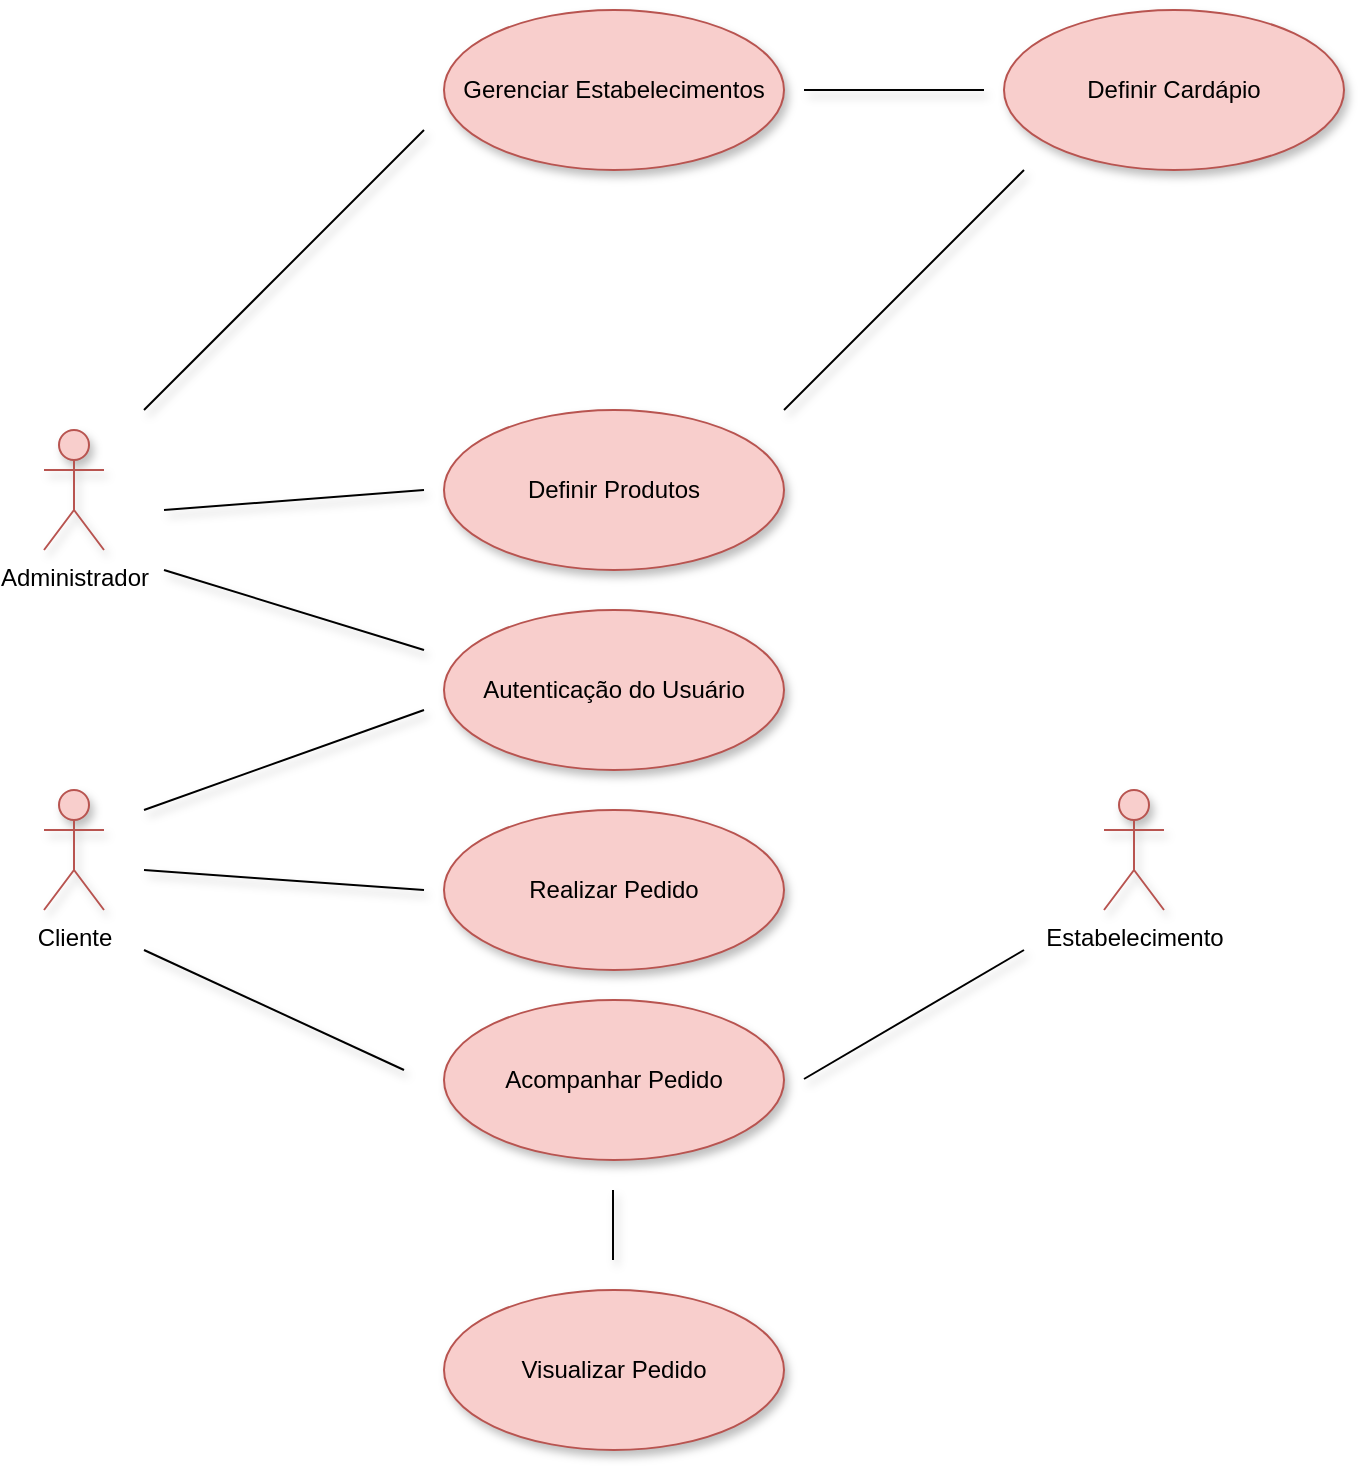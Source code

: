 <mxfile version="15.8.7" type="device"><diagram id="2KZBjrkR5MoLDSIwQQXS" name="Página-1"><mxGraphModel dx="2062" dy="857" grid="1" gridSize="10" guides="1" tooltips="1" connect="1" arrows="1" fold="1" page="1" pageScale="1" pageWidth="827" pageHeight="1169" math="0" shadow="0"><root><mxCell id="0"/><mxCell id="1" parent="0"/><mxCell id="pY1yQm340hQGfxyEDE4m-1" value="Administrador" style="shape=umlActor;verticalLabelPosition=bottom;verticalAlign=top;html=1;outlineConnect=0;fillColor=#f8cecc;strokeColor=#b85450;shadow=1;" vertex="1" parent="1"><mxGeometry x="110" y="300" width="30" height="60" as="geometry"/></mxCell><mxCell id="pY1yQm340hQGfxyEDE4m-6" value="Autenticação do Usuário" style="ellipse;whiteSpace=wrap;html=1;fillColor=#f8cecc;strokeColor=#b85450;shadow=1;" vertex="1" parent="1"><mxGeometry x="310" y="390" width="170" height="80" as="geometry"/></mxCell><mxCell id="pY1yQm340hQGfxyEDE4m-8" value="Acompanhar Pedido" style="ellipse;whiteSpace=wrap;html=1;fillColor=#f8cecc;strokeColor=#b85450;shadow=1;" vertex="1" parent="1"><mxGeometry x="310" y="585" width="170" height="80" as="geometry"/></mxCell><mxCell id="pY1yQm340hQGfxyEDE4m-9" value="Realizar Pedido" style="ellipse;whiteSpace=wrap;html=1;fillColor=#f8cecc;strokeColor=#b85450;shadow=1;" vertex="1" parent="1"><mxGeometry x="310" y="490" width="170" height="80" as="geometry"/></mxCell><mxCell id="pY1yQm340hQGfxyEDE4m-10" value="Visualizar Pedido" style="ellipse;whiteSpace=wrap;html=1;fillColor=#f8cecc;strokeColor=#b85450;shadow=1;" vertex="1" parent="1"><mxGeometry x="310" y="730" width="170" height="80" as="geometry"/></mxCell><mxCell id="pY1yQm340hQGfxyEDE4m-11" value="Gerenciar Estabelecimentos" style="ellipse;whiteSpace=wrap;html=1;fillColor=#f8cecc;strokeColor=#b85450;shadow=1;" vertex="1" parent="1"><mxGeometry x="310" y="90" width="170" height="80" as="geometry"/></mxCell><mxCell id="pY1yQm340hQGfxyEDE4m-12" value="Definir Cardápio" style="ellipse;whiteSpace=wrap;html=1;fillColor=#f8cecc;strokeColor=#b85450;shadow=1;" vertex="1" parent="1"><mxGeometry x="590" y="90" width="170" height="80" as="geometry"/></mxCell><mxCell id="pY1yQm340hQGfxyEDE4m-13" value="Definir Produtos" style="ellipse;whiteSpace=wrap;html=1;labelBackgroundColor=none;fillColor=#f8cecc;strokeColor=#b85450;shadow=1;" vertex="1" parent="1"><mxGeometry x="310" y="290" width="170" height="80" as="geometry"/></mxCell><mxCell id="pY1yQm340hQGfxyEDE4m-14" value="Cliente" style="shape=umlActor;verticalLabelPosition=bottom;verticalAlign=top;html=1;outlineConnect=0;shadow=1;sketch=0;fillColor=#f8cecc;strokeColor=#b85450;" vertex="1" parent="1"><mxGeometry x="110" y="480" width="30" height="60" as="geometry"/></mxCell><mxCell id="pY1yQm340hQGfxyEDE4m-19" value="" style="endArrow=none;html=1;rounded=0;shadow=1;" edge="1" parent="1"><mxGeometry width="50" height="50" relative="1" as="geometry"><mxPoint x="170" y="370" as="sourcePoint"/><mxPoint x="300" y="410" as="targetPoint"/></mxGeometry></mxCell><mxCell id="pY1yQm340hQGfxyEDE4m-20" value="" style="endArrow=none;html=1;rounded=0;shadow=1;" edge="1" parent="1"><mxGeometry width="50" height="50" relative="1" as="geometry"><mxPoint x="160" y="490" as="sourcePoint"/><mxPoint x="300" y="440" as="targetPoint"/></mxGeometry></mxCell><mxCell id="pY1yQm340hQGfxyEDE4m-21" value="" style="endArrow=none;html=1;rounded=0;shadow=1;" edge="1" parent="1"><mxGeometry width="50" height="50" relative="1" as="geometry"><mxPoint x="170" y="340" as="sourcePoint"/><mxPoint x="300" y="330" as="targetPoint"/></mxGeometry></mxCell><mxCell id="pY1yQm340hQGfxyEDE4m-22" value="" style="endArrow=none;html=1;rounded=0;shadow=1;" edge="1" parent="1"><mxGeometry width="50" height="50" relative="1" as="geometry"><mxPoint x="580" y="130" as="sourcePoint"/><mxPoint x="490" y="130" as="targetPoint"/></mxGeometry></mxCell><mxCell id="pY1yQm340hQGfxyEDE4m-23" value="" style="endArrow=none;html=1;rounded=0;shadow=1;" edge="1" parent="1"><mxGeometry width="50" height="50" relative="1" as="geometry"><mxPoint x="160" y="290" as="sourcePoint"/><mxPoint x="300" y="150" as="targetPoint"/></mxGeometry></mxCell><mxCell id="pY1yQm340hQGfxyEDE4m-24" value="" style="endArrow=none;html=1;rounded=0;shadow=1;" edge="1" parent="1"><mxGeometry width="50" height="50" relative="1" as="geometry"><mxPoint x="480" y="290" as="sourcePoint"/><mxPoint x="600" y="170" as="targetPoint"/></mxGeometry></mxCell><mxCell id="pY1yQm340hQGfxyEDE4m-25" value="" style="endArrow=none;html=1;rounded=0;shadow=1;" edge="1" parent="1"><mxGeometry width="50" height="50" relative="1" as="geometry"><mxPoint x="160" y="520" as="sourcePoint"/><mxPoint x="300" y="530" as="targetPoint"/></mxGeometry></mxCell><mxCell id="pY1yQm340hQGfxyEDE4m-26" value="" style="endArrow=none;html=1;rounded=0;shadow=1;" edge="1" parent="1"><mxGeometry width="50" height="50" relative="1" as="geometry"><mxPoint x="160" y="560" as="sourcePoint"/><mxPoint x="290" y="620" as="targetPoint"/></mxGeometry></mxCell><mxCell id="pY1yQm340hQGfxyEDE4m-27" value="" style="endArrow=none;html=1;rounded=0;shadow=1;" edge="1" parent="1"><mxGeometry width="50" height="50" relative="1" as="geometry"><mxPoint x="490" y="624.5" as="sourcePoint"/><mxPoint x="600" y="560" as="targetPoint"/></mxGeometry></mxCell><mxCell id="pY1yQm340hQGfxyEDE4m-28" value="Estabelecimento" style="shape=umlActor;verticalLabelPosition=bottom;verticalAlign=top;html=1;outlineConnect=0;fillColor=#f8cecc;strokeColor=#b85450;shadow=1;" vertex="1" parent="1"><mxGeometry x="640" y="480" width="30" height="60" as="geometry"/></mxCell><mxCell id="pY1yQm340hQGfxyEDE4m-30" value="" style="endArrow=none;html=1;rounded=0;shadow=1;" edge="1" parent="1"><mxGeometry width="50" height="50" relative="1" as="geometry"><mxPoint x="394.5" y="715" as="sourcePoint"/><mxPoint x="394.5" y="680" as="targetPoint"/></mxGeometry></mxCell></root></mxGraphModel></diagram></mxfile>